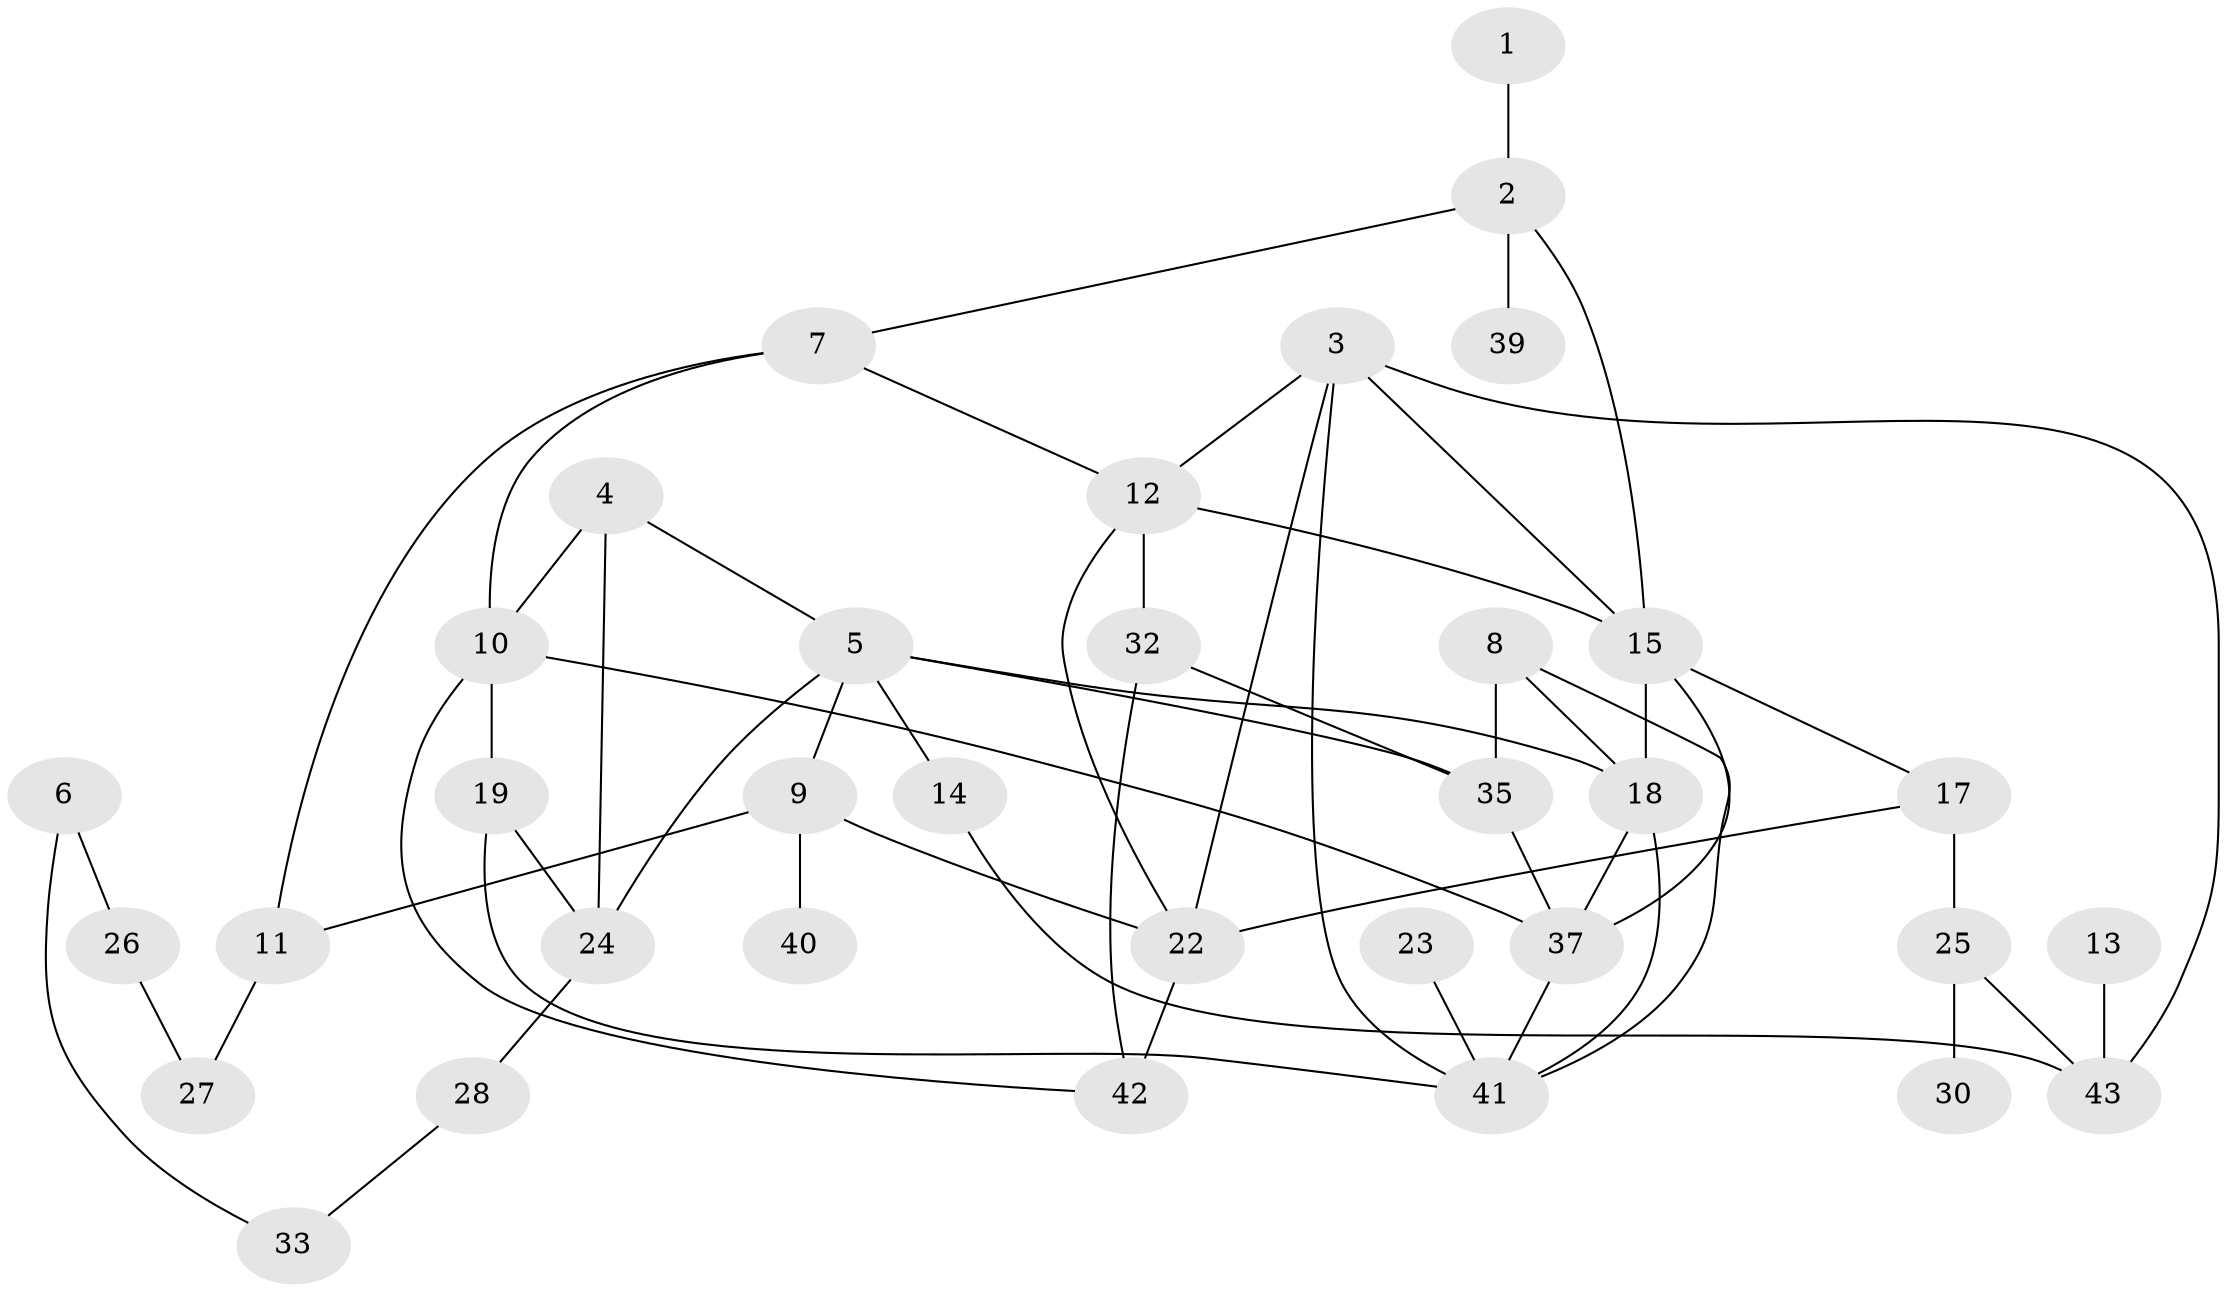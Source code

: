 // original degree distribution, {1: 0.23255813953488372, 4: 0.12790697674418605, 2: 0.29069767441860467, 6: 0.05813953488372093, 3: 0.1744186046511628, 0: 0.08139534883720931, 5: 0.03488372093023256}
// Generated by graph-tools (version 1.1) at 2025/33/03/09/25 02:33:52]
// undirected, 35 vertices, 57 edges
graph export_dot {
graph [start="1"]
  node [color=gray90,style=filled];
  1;
  2;
  3;
  4;
  5;
  6;
  7;
  8;
  9;
  10;
  11;
  12;
  13;
  14;
  15;
  17;
  18;
  19;
  22;
  23;
  24;
  25;
  26;
  27;
  28;
  30;
  32;
  33;
  35;
  37;
  39;
  40;
  41;
  42;
  43;
  1 -- 2 [weight=1.0];
  2 -- 7 [weight=1.0];
  2 -- 15 [weight=1.0];
  2 -- 39 [weight=1.0];
  3 -- 12 [weight=1.0];
  3 -- 15 [weight=1.0];
  3 -- 22 [weight=1.0];
  3 -- 41 [weight=1.0];
  3 -- 43 [weight=1.0];
  4 -- 5 [weight=1.0];
  4 -- 10 [weight=1.0];
  4 -- 24 [weight=1.0];
  5 -- 9 [weight=1.0];
  5 -- 14 [weight=1.0];
  5 -- 18 [weight=1.0];
  5 -- 24 [weight=1.0];
  5 -- 35 [weight=1.0];
  6 -- 26 [weight=1.0];
  6 -- 33 [weight=1.0];
  7 -- 10 [weight=1.0];
  7 -- 11 [weight=1.0];
  7 -- 12 [weight=1.0];
  8 -- 18 [weight=1.0];
  8 -- 35 [weight=1.0];
  8 -- 41 [weight=1.0];
  9 -- 11 [weight=1.0];
  9 -- 22 [weight=1.0];
  9 -- 40 [weight=1.0];
  10 -- 19 [weight=1.0];
  10 -- 37 [weight=1.0];
  10 -- 42 [weight=1.0];
  11 -- 27 [weight=1.0];
  12 -- 15 [weight=1.0];
  12 -- 22 [weight=1.0];
  12 -- 32 [weight=1.0];
  13 -- 43 [weight=1.0];
  14 -- 43 [weight=1.0];
  15 -- 17 [weight=1.0];
  15 -- 18 [weight=1.0];
  15 -- 37 [weight=1.0];
  17 -- 22 [weight=1.0];
  17 -- 25 [weight=1.0];
  18 -- 37 [weight=1.0];
  18 -- 41 [weight=1.0];
  19 -- 24 [weight=3.0];
  19 -- 41 [weight=1.0];
  22 -- 42 [weight=2.0];
  23 -- 41 [weight=1.0];
  24 -- 28 [weight=1.0];
  25 -- 30 [weight=2.0];
  25 -- 43 [weight=1.0];
  26 -- 27 [weight=1.0];
  28 -- 33 [weight=1.0];
  32 -- 35 [weight=2.0];
  32 -- 42 [weight=1.0];
  35 -- 37 [weight=1.0];
  37 -- 41 [weight=1.0];
}
